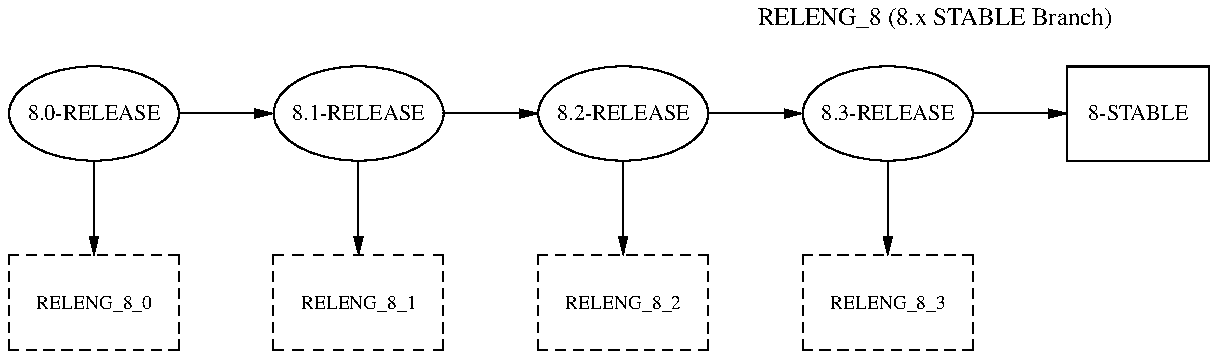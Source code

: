 .\" -*- nroff -*-
.\" $FreeBSD: head/share/images/articles/releng/branches-releng8.pic 38826 2012-05-17 19:12:14Z hrs $

.PS 6

RELENG_8_0_0_RELEASE:
	ellipse width .9 "\s-28.0-RELEASE\s+2"
        move right 4
        move up .5
        "\s-1RELENG_8 (8.x STABLE Branch)\s+1"

	line -> down from RELENG_8_0_0_RELEASE.s
RELENG_8_0:
	box width .9 "\s-3RELENG_8_0\s+3" dashed

	line -> right from RELENG_8_0_0_RELEASE.e
RELENG_8_1_0_RELEASE:
	ellipse width .9 "\s-28.1-RELEASE\s+2"

	line -> down from RELENG_8_1_0_RELEASE.s
RELENG_8_1:
	box width .9 "\s-3RELENG_8_1\s+3" dashed

	line -> right from RELENG_8_1_0_RELEASE.e
RELENG_8_2_0_RELEASE:
	ellipse width .9 "\s-28.2-RELEASE\s+2"

	line -> down from RELENG_8_2_0_RELEASE.s
RELENG_8_2:
	box width .9 "\s-3RELENG_8_2\s+3" dashed

	line -> right from RELENG_8_2_0_RELEASE.e
RELENG_8_3_0_RELEASE:
	ellipse width .9 "\s-28.3-RELEASE\s+2"

	line -> down from RELENG_8_3_0_RELEASE.s
RELENG_8_3:
	box width .9 "\s-3RELENG_8_3\s+3" dashed

	line -> right from RELENG_8_3_0_RELEASE.e
RELENG_8:box "\s-28-STABLE\s+2"

.PE
